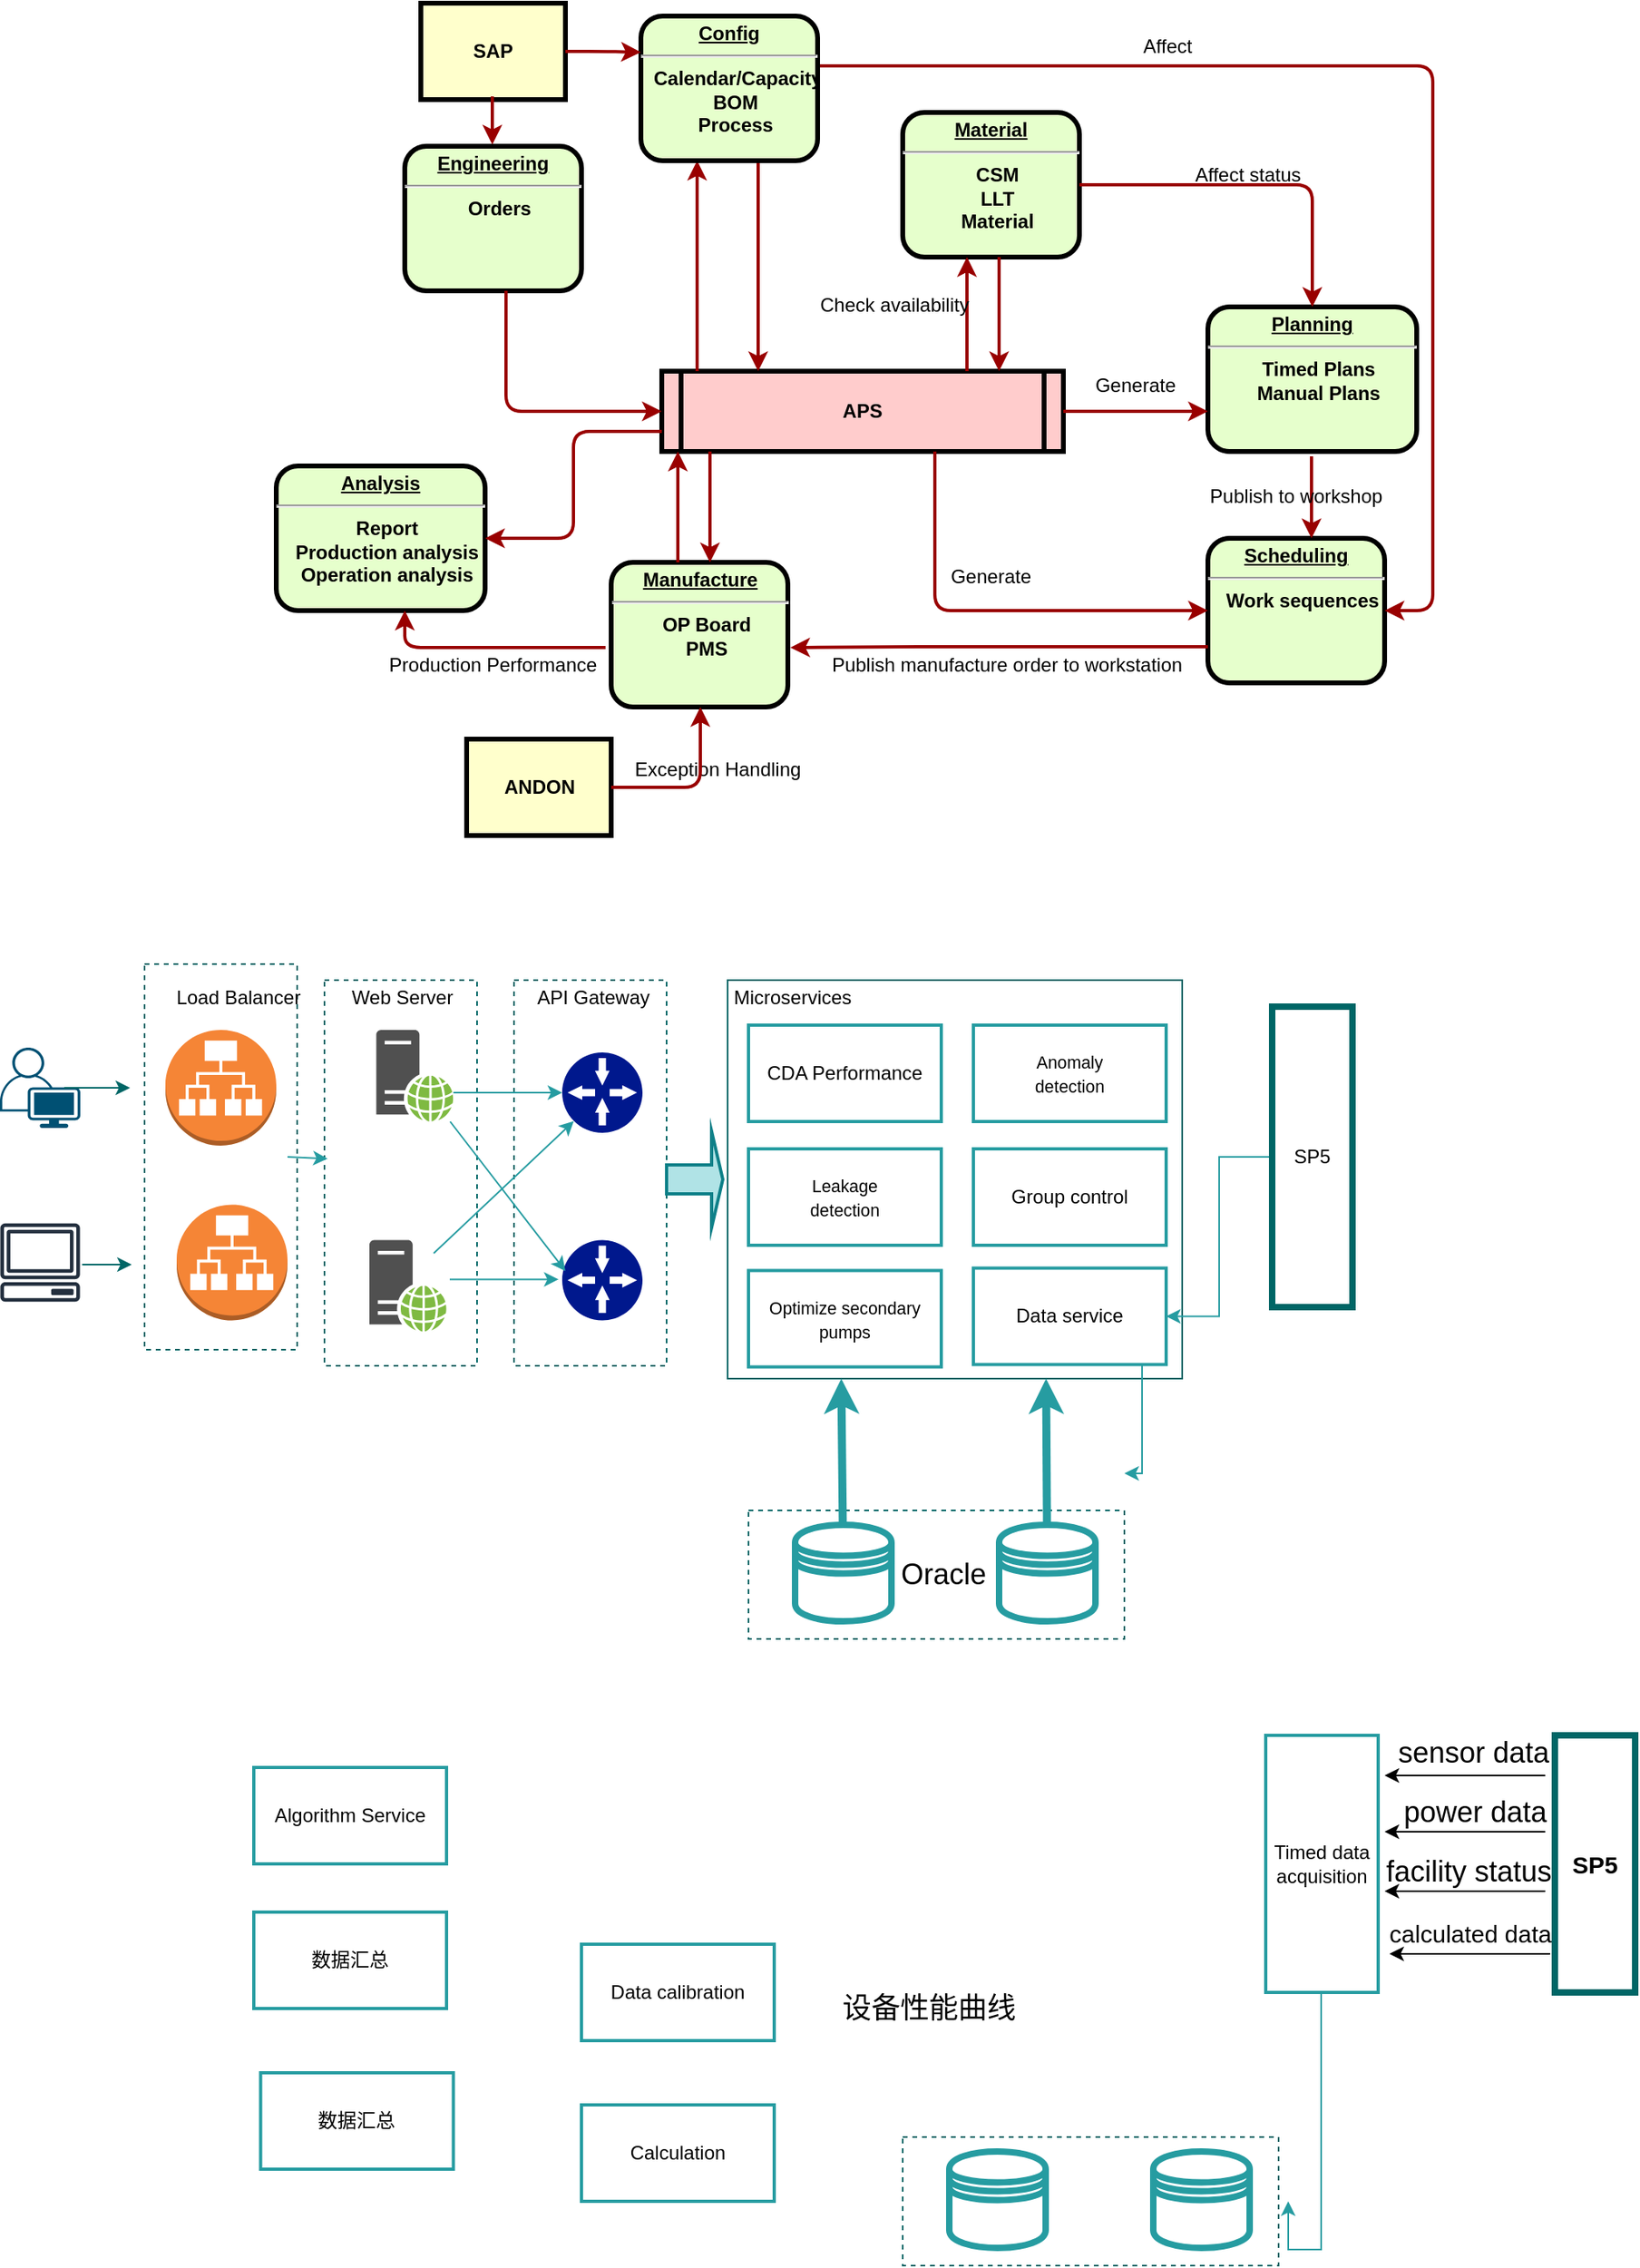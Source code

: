<mxfile version="14.9.3" type="github">
  <diagram name="Page-1" id="c7558073-3199-34d8-9f00-42111426c3f3">
    <mxGraphModel dx="2248" dy="762" grid="1" gridSize="10" guides="1" tooltips="1" connect="1" arrows="1" fold="1" page="1" pageScale="1" pageWidth="826" pageHeight="1169" background="none" math="0" shadow="0">
      <root>
        <mxCell id="0" />
        <mxCell id="1" parent="0" />
        <mxCell id="vb8WMJxoZB8xm9Eq9Js3-101" value="" style="rounded=0;whiteSpace=wrap;html=1;strokeWidth=1;strokeColor=#006666;dashed=1;" vertex="1" parent="1">
          <mxGeometry x="-102" y="760" width="95" height="240" as="geometry" />
        </mxCell>
        <mxCell id="5" value="APS" style="shape=process;whiteSpace=wrap;align=center;verticalAlign=middle;size=0.048;fontStyle=1;strokeWidth=3;fillColor=#FFCCCC" parent="1" vertex="1">
          <mxGeometry x="220" y="391" width="250" height="50" as="geometry" />
        </mxCell>
        <mxCell id="6" value="&lt;p style=&quot;margin: 0px ; margin-top: 4px ; text-align: center ; text-decoration: underline&quot;&gt;&lt;strong&gt;Engineering&lt;br&gt;&lt;/strong&gt;&lt;/p&gt;&lt;hr&gt;&lt;p style=&quot;margin: 0px ; margin-left: 8px&quot;&gt;Orders&lt;br&gt;&lt;/p&gt;" style="verticalAlign=middle;align=center;overflow=fill;fontSize=12;fontFamily=Helvetica;html=1;rounded=1;fontStyle=1;strokeWidth=3;fillColor=#E6FFCC" parent="1" vertex="1">
          <mxGeometry x="60" y="251" width="110" height="90" as="geometry" />
        </mxCell>
        <mxCell id="7" value="&lt;p style=&quot;margin: 0px ; margin-top: 4px ; text-align: center ; text-decoration: underline&quot;&gt;&lt;strong&gt;&lt;strong&gt;Planning&lt;/strong&gt;&lt;br&gt;&lt;/strong&gt;&lt;/p&gt;&lt;hr&gt;&lt;p style=&quot;margin: 0px ; margin-left: 8px&quot;&gt;Timed Plans&lt;br&gt;&lt;/p&gt;&lt;p style=&quot;margin: 0px ; margin-left: 8px&quot;&gt;Manual Plans&lt;br&gt;&lt;/p&gt;" style="verticalAlign=middle;align=center;overflow=fill;fontSize=12;fontFamily=Helvetica;html=1;rounded=1;fontStyle=1;strokeWidth=3;fillColor=#E6FFCC" parent="1" vertex="1">
          <mxGeometry x="560" y="351" width="130" height="90" as="geometry" />
        </mxCell>
        <mxCell id="8" value="&lt;p style=&quot;margin: 0px ; margin-top: 4px ; text-align: center ; text-decoration: underline&quot;&gt;&lt;strong&gt;Material&lt;br&gt;&lt;/strong&gt;&lt;/p&gt;&lt;hr&gt;&lt;p style=&quot;margin: 0px ; margin-left: 8px&quot;&gt;CSM&lt;/p&gt;&lt;p style=&quot;margin: 0px ; margin-left: 8px&quot;&gt;LLT&lt;/p&gt;&lt;p style=&quot;margin: 0px ; margin-left: 8px&quot;&gt;Material&lt;br&gt;&lt;/p&gt;" style="verticalAlign=middle;align=center;overflow=fill;fontSize=12;fontFamily=Helvetica;html=1;rounded=1;fontStyle=1;strokeWidth=3;fillColor=#E6FFCC" parent="1" vertex="1">
          <mxGeometry x="370" y="230" width="110" height="90" as="geometry" />
        </mxCell>
        <mxCell id="10" value="&lt;p style=&quot;margin: 0px ; margin-top: 4px ; text-align: center ; text-decoration: underline&quot;&gt;&lt;strong&gt;&lt;strong&gt;&lt;strong&gt;&lt;strong&gt;Manufacture&lt;/strong&gt;&lt;/strong&gt;&lt;/strong&gt;&lt;br&gt;&lt;/strong&gt;&lt;/p&gt;&lt;hr&gt;&lt;p style=&quot;margin: 0px ; margin-left: 8px&quot;&gt;OP Board&lt;br&gt;&lt;/p&gt;&lt;p style=&quot;margin: 0px ; margin-left: 8px&quot;&gt;PMS&lt;/p&gt;" style="verticalAlign=middle;align=center;overflow=fill;fontSize=12;fontFamily=Helvetica;html=1;rounded=1;fontStyle=1;strokeWidth=3;fillColor=#E6FFCC" parent="1" vertex="1">
          <mxGeometry x="188.5" y="510" width="110" height="90" as="geometry" />
        </mxCell>
        <mxCell id="13" value="ANDON" style="whiteSpace=wrap;align=center;verticalAlign=middle;fontStyle=1;strokeWidth=3;fillColor=#FFFFCC" parent="1" vertex="1">
          <mxGeometry x="98.5" y="620" width="90" height="60" as="geometry" />
        </mxCell>
        <mxCell id="11" value="&lt;p style=&quot;margin: 0px ; margin-top: 4px ; text-align: center ; text-decoration: underline&quot;&gt;&lt;strong&gt;Scheduling&lt;br&gt;&lt;/strong&gt;&lt;/p&gt;&lt;hr&gt;&lt;p style=&quot;margin: 0px ; margin-left: 8px&quot;&gt;Work sequences&lt;br&gt;&lt;/p&gt;&lt;p style=&quot;margin: 0px ; margin-left: 8px&quot;&gt;&lt;br&gt;&lt;/p&gt;" style="verticalAlign=middle;align=center;overflow=fill;fontSize=12;fontFamily=Helvetica;html=1;rounded=1;fontStyle=1;strokeWidth=3;fillColor=#E6FFCC" parent="1" vertex="1">
          <mxGeometry x="560" y="495" width="110" height="90" as="geometry" />
        </mxCell>
        <mxCell id="55" value="" style="edgeStyle=elbowEdgeStyle;elbow=horizontal;strokeColor=#990000;strokeWidth=2" parent="1" edge="1">
          <mxGeometry width="100" height="100" relative="1" as="geometry">
            <mxPoint x="242" y="391" as="sourcePoint" />
            <mxPoint x="242" y="260" as="targetPoint" />
            <Array as="points">
              <mxPoint x="242" y="370" />
            </Array>
          </mxGeometry>
        </mxCell>
        <mxCell id="56" value="" style="edgeStyle=elbowEdgeStyle;elbow=horizontal;strokeColor=#990000;strokeWidth=2" parent="1" source="2" target="5" edge="1">
          <mxGeometry width="100" height="100" relative="1" as="geometry">
            <mxPoint x="50" y="500" as="sourcePoint" />
            <mxPoint x="150" y="400" as="targetPoint" />
            <Array as="points">
              <mxPoint x="280" y="360" />
            </Array>
          </mxGeometry>
        </mxCell>
        <mxCell id="58" value="" style="edgeStyle=elbowEdgeStyle;elbow=horizontal;strokeColor=#990000;strokeWidth=2;entryX=0;entryY=0.5;entryDx=0;entryDy=0;exitX=0.573;exitY=1;exitDx=0;exitDy=0;exitPerimeter=0;" parent="1" source="6" target="5" edge="1">
          <mxGeometry width="100" height="100" relative="1" as="geometry">
            <mxPoint x="90" y="390" as="sourcePoint" />
            <mxPoint x="115" y="340" as="targetPoint" />
            <Array as="points">
              <mxPoint x="123" y="400" />
              <mxPoint x="115" y="390" />
            </Array>
          </mxGeometry>
        </mxCell>
        <mxCell id="72" value="" style="edgeStyle=elbowEdgeStyle;elbow=vertical;strokeColor=#990000;strokeWidth=2" parent="1" source="5" target="7" edge="1">
          <mxGeometry width="100" height="100" relative="1" as="geometry">
            <mxPoint x="500" y="500" as="sourcePoint" />
            <mxPoint x="600" y="400" as="targetPoint" />
            <Array as="points">
              <mxPoint x="650" y="410" />
            </Array>
          </mxGeometry>
        </mxCell>
        <mxCell id="74" value="Affect" style="text;spacingTop=-5;align=center" parent="1" vertex="1">
          <mxGeometry x="520" y="180.0" width="30" height="20" as="geometry" />
        </mxCell>
        <mxCell id="84" value="Exception Handling" style="text;spacingTop=-5;align=center" parent="1" vertex="1">
          <mxGeometry x="240.0" y="630.0" width="30" height="20" as="geometry" />
        </mxCell>
        <mxCell id="85" value="" style="edgeStyle=elbowEdgeStyle;elbow=horizontal;strokeColor=#990000;strokeWidth=2;entryX=0.5;entryY=1;entryDx=0;entryDy=0;exitX=1;exitY=0.5;exitDx=0;exitDy=0;" parent="1" source="13" target="10" edge="1">
          <mxGeometry width="100" height="100" relative="1" as="geometry">
            <mxPoint x="380" y="670" as="sourcePoint" />
            <mxPoint x="244" y="610" as="targetPoint" />
            <Array as="points">
              <mxPoint x="244" y="630" />
            </Array>
          </mxGeometry>
        </mxCell>
        <mxCell id="88" value="" style="edgeStyle=elbowEdgeStyle;elbow=horizontal;strokeColor=#990000;strokeWidth=2" parent="1" source="5" target="11" edge="1">
          <mxGeometry width="100" height="100" relative="1" as="geometry">
            <mxPoint x="50" y="500" as="sourcePoint" />
            <mxPoint x="380" y="570" as="targetPoint" />
            <Array as="points">
              <mxPoint x="390" y="470" />
            </Array>
          </mxGeometry>
        </mxCell>
        <mxCell id="89" value="" style="edgeStyle=elbowEdgeStyle;elbow=horizontal;strokeColor=#990000;strokeWidth=2;entryX=1;entryY=0.5;entryDx=0;entryDy=0;startArrow=none;exitX=0.991;exitY=0.344;exitDx=0;exitDy=0;exitPerimeter=0;" parent="1" source="2" target="11" edge="1">
          <mxGeometry width="100" height="100" relative="1" as="geometry">
            <mxPoint x="430" y="200" as="sourcePoint" />
            <mxPoint x="280" y="190" as="targetPoint" />
            <Array as="points">
              <mxPoint x="700" y="380" />
              <mxPoint x="410" y="200" />
              <mxPoint x="720" y="520" />
              <mxPoint x="590" y="220" />
              <mxPoint x="740" y="360" />
              <mxPoint x="450" y="210" />
              <mxPoint x="410" y="470" />
            </Array>
          </mxGeometry>
        </mxCell>
        <mxCell id="92" value="" style="edgeStyle=elbowEdgeStyle;elbow=horizontal;strokeColor=#990000;strokeWidth=2" parent="1" source="5" target="10" edge="1">
          <mxGeometry width="100" height="100" relative="1" as="geometry">
            <mxPoint x="30.0" y="500" as="sourcePoint" />
            <mxPoint x="130.0" y="400" as="targetPoint" />
            <Array as="points">
              <mxPoint x="250" y="470" />
            </Array>
          </mxGeometry>
        </mxCell>
        <mxCell id="93" value="" style="edgeStyle=elbowEdgeStyle;elbow=horizontal;strokeColor=#990000;strokeWidth=2" parent="1" source="10" target="5" edge="1">
          <mxGeometry width="100" height="100" relative="1" as="geometry">
            <mxPoint x="40" y="510" as="sourcePoint" />
            <mxPoint x="140" y="410" as="targetPoint" />
            <Array as="points">
              <mxPoint x="230" y="470" />
            </Array>
          </mxGeometry>
        </mxCell>
        <mxCell id="UGUOo5JPgVysu9CYfJco-96" value="" style="edgeStyle=elbowEdgeStyle;elbow=horizontal;strokeColor=#990000;strokeWidth=2" parent="1" edge="1">
          <mxGeometry width="100" height="100" relative="1" as="geometry">
            <mxPoint x="410" y="391" as="sourcePoint" />
            <mxPoint x="410" y="320" as="targetPoint" />
            <Array as="points">
              <mxPoint x="410" y="370" />
            </Array>
          </mxGeometry>
        </mxCell>
        <mxCell id="UGUOo5JPgVysu9CYfJco-97" value="" style="edgeStyle=elbowEdgeStyle;elbow=horizontal;strokeColor=#990000;strokeWidth=2" parent="1" edge="1">
          <mxGeometry width="100" height="100" relative="1" as="geometry">
            <mxPoint x="430" y="320" as="sourcePoint" />
            <mxPoint x="430" y="391" as="targetPoint" />
            <Array as="points">
              <mxPoint x="430" y="360" />
            </Array>
          </mxGeometry>
        </mxCell>
        <mxCell id="2" value="&lt;p style=&quot;margin: 0px ; margin-top: 4px ; text-align: center ; text-decoration: underline&quot;&gt;&lt;strong&gt;Config&lt;br&gt;&lt;/strong&gt;&lt;/p&gt;&lt;hr&gt;&lt;p style=&quot;margin: 0px ; margin-left: 8px&quot;&gt;Calendar/Capacity&lt;/p&gt;&lt;p style=&quot;margin: 0px ; margin-left: 8px&quot;&gt;BOM&lt;/p&gt;&lt;p style=&quot;margin: 0px ; margin-left: 8px&quot;&gt;Process&lt;br&gt;&lt;/p&gt;" style="verticalAlign=middle;align=center;overflow=fill;fontSize=12;fontFamily=Helvetica;html=1;rounded=1;fontStyle=1;strokeWidth=3;fillColor=#E6FFCC" parent="1" vertex="1">
          <mxGeometry x="207" y="170" width="110" height="90" as="geometry" />
        </mxCell>
        <mxCell id="UGUOo5JPgVysu9CYfJco-103" value="" style="edgeStyle=elbowEdgeStyle;elbow=horizontal;strokeColor=#990000;strokeWidth=2;exitX=0;exitY=0.75;exitDx=0;exitDy=0;" parent="1" source="11" edge="1">
          <mxGeometry width="100" height="100" relative="1" as="geometry">
            <mxPoint x="290" y="270" as="sourcePoint" />
            <mxPoint x="300" y="563" as="targetPoint" />
            <Array as="points">
              <mxPoint x="390" y="580" />
            </Array>
          </mxGeometry>
        </mxCell>
        <mxCell id="UGUOo5JPgVysu9CYfJco-104" value="&lt;p style=&quot;margin: 0px ; margin-top: 4px ; text-align: center ; text-decoration: underline&quot;&gt;&lt;strong&gt;&lt;strong&gt;&lt;strong&gt;&lt;strong&gt;Analysis&lt;/strong&gt;&lt;/strong&gt;&lt;/strong&gt;&lt;br&gt;&lt;/strong&gt;&lt;/p&gt;&lt;hr&gt;&lt;p style=&quot;margin: 0px ; margin-left: 8px&quot;&gt;Report&lt;br&gt;&lt;/p&gt;&lt;p style=&quot;margin: 0px ; margin-left: 8px&quot;&gt;Production analysis&lt;br&gt;&lt;/p&gt;&lt;p style=&quot;margin: 0px ; margin-left: 8px&quot;&gt;Operation analysis&lt;br&gt;&lt;/p&gt;" style="verticalAlign=middle;align=center;overflow=fill;fontSize=12;fontFamily=Helvetica;html=1;rounded=1;fontStyle=1;strokeWidth=3;fillColor=#E6FFCC" parent="1" vertex="1">
          <mxGeometry x="-20" y="450" width="130" height="90" as="geometry" />
        </mxCell>
        <mxCell id="UGUOo5JPgVysu9CYfJco-105" value="" style="edgeStyle=elbowEdgeStyle;elbow=horizontal;strokeColor=#990000;strokeWidth=2;exitX=0;exitY=0.75;exitDx=0;exitDy=0;entryX=1;entryY=0.5;entryDx=0;entryDy=0;" parent="1" source="5" target="UGUOo5JPgVysu9CYfJco-104" edge="1">
          <mxGeometry width="100" height="100" relative="1" as="geometry">
            <mxPoint x="230" y="430" as="sourcePoint" />
            <mxPoint x="125" y="350" as="targetPoint" />
            <Array as="points" />
          </mxGeometry>
        </mxCell>
        <mxCell id="UGUOo5JPgVysu9CYfJco-106" value="" style="edgeStyle=elbowEdgeStyle;elbow=horizontal;strokeColor=#990000;strokeWidth=2;exitX=-0.032;exitY=0.589;exitDx=0;exitDy=0;exitPerimeter=0;" parent="1" source="10" edge="1">
          <mxGeometry width="100" height="100" relative="1" as="geometry">
            <mxPoint x="230" y="438.5" as="sourcePoint" />
            <mxPoint x="60" y="540" as="targetPoint" />
            <Array as="points">
              <mxPoint x="60" y="580" />
            </Array>
          </mxGeometry>
        </mxCell>
        <mxCell id="UGUOo5JPgVysu9CYfJco-107" value="Production Performance" style="text;spacingTop=-5;align=center" parent="1" vertex="1">
          <mxGeometry x="100.0" y="565.0" width="30" height="20" as="geometry" />
        </mxCell>
        <mxCell id="UGUOo5JPgVysu9CYfJco-108" value="SAP" style="whiteSpace=wrap;align=center;verticalAlign=middle;fontStyle=1;strokeWidth=3;fillColor=#FFFFCC" parent="1" vertex="1">
          <mxGeometry x="70.0" y="162" width="90" height="60" as="geometry" />
        </mxCell>
        <mxCell id="UGUOo5JPgVysu9CYfJco-109" value="" style="edgeStyle=elbowEdgeStyle;elbow=horizontal;strokeColor=#990000;strokeWidth=2" parent="1" edge="1">
          <mxGeometry width="100" height="100" relative="1" as="geometry">
            <mxPoint x="114.5" y="220" as="sourcePoint" />
            <mxPoint x="115" y="250" as="targetPoint" />
            <Array as="points">
              <mxPoint x="114.5" y="320" />
            </Array>
          </mxGeometry>
        </mxCell>
        <mxCell id="UGUOo5JPgVysu9CYfJco-110" value="" style="edgeStyle=elbowEdgeStyle;elbow=horizontal;strokeColor=#990000;strokeWidth=2;exitX=1;exitY=0.5;exitDx=0;exitDy=0;entryX=0;entryY=0.25;entryDx=0;entryDy=0;" parent="1" source="UGUOo5JPgVysu9CYfJco-108" target="2" edge="1">
          <mxGeometry width="100" height="100" relative="1" as="geometry">
            <mxPoint x="420" y="401" as="sourcePoint" />
            <mxPoint x="420" y="330" as="targetPoint" />
            <Array as="points" />
          </mxGeometry>
        </mxCell>
        <mxCell id="UGUOo5JPgVysu9CYfJco-112" value="" style="edgeStyle=elbowEdgeStyle;elbow=horizontal;strokeColor=#990000;strokeWidth=2;" parent="1" edge="1">
          <mxGeometry width="100" height="100" relative="1" as="geometry">
            <mxPoint x="624.5" y="444" as="sourcePoint" />
            <mxPoint x="624.5" y="495" as="targetPoint" />
            <Array as="points">
              <mxPoint x="624.5" y="485" />
            </Array>
          </mxGeometry>
        </mxCell>
        <mxCell id="UGUOo5JPgVysu9CYfJco-114" value="" style="edgeStyle=elbowEdgeStyle;elbow=horizontal;strokeColor=#990000;strokeWidth=2;exitX=1;exitY=0.5;exitDx=0;exitDy=0;entryX=0.5;entryY=0;entryDx=0;entryDy=0;" parent="1" source="8" target="7" edge="1">
          <mxGeometry width="100" height="100" relative="1" as="geometry">
            <mxPoint x="570" y="270" as="sourcePoint" />
            <mxPoint x="570" y="341" as="targetPoint" />
            <Array as="points">
              <mxPoint x="625" y="310" />
            </Array>
          </mxGeometry>
        </mxCell>
        <mxCell id="UGUOo5JPgVysu9CYfJco-115" value="Affect status" style="text;spacingTop=-5;align=center" parent="1" vertex="1">
          <mxGeometry x="550" y="260" width="70" height="20" as="geometry" />
        </mxCell>
        <mxCell id="UGUOo5JPgVysu9CYfJco-117" value="Publish manufacture order to workstation" style="text;spacingTop=-5;align=center" parent="1" vertex="1">
          <mxGeometry x="400" y="565" width="70" height="20" as="geometry" />
        </mxCell>
        <mxCell id="UGUOo5JPgVysu9CYfJco-118" value="Generate" style="text;spacingTop=-5;align=center" parent="1" vertex="1">
          <mxGeometry x="480" y="391" width="70" height="20" as="geometry" />
        </mxCell>
        <mxCell id="UGUOo5JPgVysu9CYfJco-119" value="Generate" style="text;spacingTop=-5;align=center" parent="1" vertex="1">
          <mxGeometry x="390" y="510" width="70" height="20" as="geometry" />
        </mxCell>
        <mxCell id="UGUOo5JPgVysu9CYfJco-120" value="Publish to workshop" style="text;spacingTop=-5;align=center" parent="1" vertex="1">
          <mxGeometry x="580" y="460" width="70" height="20" as="geometry" />
        </mxCell>
        <mxCell id="UGUOo5JPgVysu9CYfJco-121" value="Check availability" style="text;spacingTop=-5;align=center" parent="1" vertex="1">
          <mxGeometry x="330" y="341" width="70" height="20" as="geometry" />
        </mxCell>
        <mxCell id="UGUOo5JPgVysu9CYfJco-175" value="" style="rounded=0;whiteSpace=wrap;html=1;strokeWidth=1;strokeColor=#006666;dashed=1;" parent="1" vertex="1">
          <mxGeometry x="274" y="1100" width="234" height="80" as="geometry" />
        </mxCell>
        <mxCell id="UGUOo5JPgVysu9CYfJco-176" value="" style="rounded=0;whiteSpace=wrap;html=1;strokeWidth=1;strokeColor=#006666;dashed=1;" parent="1" vertex="1">
          <mxGeometry x="10" y="770" width="95" height="240" as="geometry" />
        </mxCell>
        <mxCell id="UGUOo5JPgVysu9CYfJco-177" value="" style="rounded=0;whiteSpace=wrap;html=1;strokeWidth=1;strokeColor=#006666;dashed=1;" parent="1" vertex="1">
          <mxGeometry x="128" y="770" width="95" height="240" as="geometry" />
        </mxCell>
        <mxCell id="UGUOo5JPgVysu9CYfJco-178" value="" style="rounded=0;whiteSpace=wrap;html=1;strokeWidth=1;strokeColor=#006666;" parent="1" vertex="1">
          <mxGeometry x="261" y="770" width="283" height="248" as="geometry" />
        </mxCell>
        <mxCell id="UGUOo5JPgVysu9CYfJco-179" value="" style="outlineConnect=0;fontColor=#232F3E;gradientColor=none;fillColor=#232F3E;strokeColor=none;dashed=0;verticalLabelPosition=bottom;verticalAlign=top;align=center;html=1;fontSize=12;fontStyle=0;aspect=fixed;pointerEvents=1;shape=mxgraph.aws4.client;" parent="1" vertex="1">
          <mxGeometry x="-192" y="921.36" width="50" height="48.72" as="geometry" />
        </mxCell>
        <mxCell id="UGUOo5JPgVysu9CYfJco-180" value="" style="points=[[0.35,0,0],[0.98,0.51,0],[1,0.71,0],[0.67,1,0],[0,0.795,0],[0,0.65,0]];verticalLabelPosition=bottom;html=1;verticalAlign=top;aspect=fixed;align=center;pointerEvents=1;shape=mxgraph.cisco19.user;fillColor=#005073;strokeColor=none;" parent="1" vertex="1">
          <mxGeometry x="-192" y="812" width="50" height="50" as="geometry" />
        </mxCell>
        <mxCell id="UGUOo5JPgVysu9CYfJco-181" value="" style="shape=image;html=1;verticalAlign=top;verticalLabelPosition=bottom;labelBackgroundColor=#ffffff;imageAspect=0;aspect=fixed;image=https://cdn4.iconfinder.com/data/icons/logos-brands-5/24/nginx-128.png" parent="1" vertex="1">
          <mxGeometry x="38" y="1018" width="48" height="48" as="geometry" />
        </mxCell>
        <mxCell id="UGUOo5JPgVysu9CYfJco-182" value="" style="aspect=fixed;pointerEvents=1;shadow=0;dashed=0;html=1;strokeColor=none;labelPosition=center;verticalLabelPosition=bottom;verticalAlign=top;align=center;fillColor=#00188D;shape=mxgraph.mscae.enterprise.gateway" parent="1" vertex="1">
          <mxGeometry x="158" y="815" width="50" height="50" as="geometry" />
        </mxCell>
        <mxCell id="UGUOo5JPgVysu9CYfJco-183" value="" style="outlineConnect=0;dashed=0;verticalLabelPosition=bottom;verticalAlign=top;align=center;html=1;shape=mxgraph.aws3.application_load_balancer;fillColor=#F58536;gradientColor=none;" parent="1" vertex="1">
          <mxGeometry x="-89" y="801" width="69" height="72" as="geometry" />
        </mxCell>
        <mxCell id="UGUOo5JPgVysu9CYfJco-184" value="" style="pointerEvents=1;shadow=0;dashed=0;html=1;strokeColor=none;fillColor=#505050;labelPosition=center;verticalLabelPosition=bottom;verticalAlign=top;outlineConnect=0;align=center;shape=mxgraph.office.servers.web_server_green;" parent="1" vertex="1">
          <mxGeometry x="42.25" y="801" width="48" height="57" as="geometry" />
        </mxCell>
        <mxCell id="UGUOo5JPgVysu9CYfJco-185" value="" style="pointerEvents=1;shadow=0;dashed=0;html=1;strokeColor=none;fillColor=#505050;labelPosition=center;verticalLabelPosition=bottom;verticalAlign=top;outlineConnect=0;align=center;shape=mxgraph.office.servers.web_server_green;" parent="1" vertex="1">
          <mxGeometry x="38" y="931.72" width="48" height="57" as="geometry" />
        </mxCell>
        <mxCell id="UGUOo5JPgVysu9CYfJco-186" value="" style="endArrow=classic;html=1;strokeColor=#006666;" parent="1" edge="1">
          <mxGeometry width="50" height="50" relative="1" as="geometry">
            <mxPoint x="-152" y="837" as="sourcePoint" />
            <mxPoint x="-111" y="837" as="targetPoint" />
          </mxGeometry>
        </mxCell>
        <mxCell id="UGUOo5JPgVysu9CYfJco-187" value="" style="endArrow=classic;html=1;exitX=1.028;exitY=0.526;exitDx=0;exitDy=0;exitPerimeter=0;strokeColor=#006666;" parent="1" source="UGUOo5JPgVysu9CYfJco-179" edge="1">
          <mxGeometry width="50" height="50" relative="1" as="geometry">
            <mxPoint x="358" y="890" as="sourcePoint" />
            <mxPoint x="-110" y="947" as="targetPoint" />
          </mxGeometry>
        </mxCell>
        <mxCell id="UGUOo5JPgVysu9CYfJco-188" value="&lt;font style=&quot;font-size: 12px&quot;&gt;Load Balancer&lt;/font&gt;" style="text;html=1;resizable=0;autosize=1;align=center;verticalAlign=middle;points=[];fillColor=none;strokeColor=none;rounded=0;strokeWidth=4;" parent="1" vertex="1">
          <mxGeometry x="-89" y="771" width="90" height="20" as="geometry" />
        </mxCell>
        <mxCell id="UGUOo5JPgVysu9CYfJco-189" value="" style="endArrow=classic;html=1;exitX=1.02;exitY=1;exitDx=0;exitDy=0;exitPerimeter=0;strokeColor=#269CA1;entryX=0.021;entryY=0.463;entryDx=0;entryDy=0;entryPerimeter=0;" parent="1" target="UGUOo5JPgVysu9CYfJco-176" edge="1">
          <mxGeometry width="50" height="50" relative="1" as="geometry">
            <mxPoint x="-13" y="880" as="sourcePoint" />
            <mxPoint x="46" y="913.444" as="targetPoint" />
          </mxGeometry>
        </mxCell>
        <mxCell id="UGUOo5JPgVysu9CYfJco-191" value="Web Server" style="text;html=1;resizable=0;autosize=1;align=center;verticalAlign=middle;points=[];fillColor=none;strokeColor=none;rounded=0;strokeWidth=4;" parent="1" vertex="1">
          <mxGeometry x="18" y="771" width="80" height="20" as="geometry" />
        </mxCell>
        <mxCell id="UGUOo5JPgVysu9CYfJco-192" value="" style="aspect=fixed;pointerEvents=1;shadow=0;dashed=0;html=1;strokeColor=none;labelPosition=center;verticalLabelPosition=bottom;verticalAlign=top;align=center;fillColor=#00188D;shape=mxgraph.mscae.enterprise.gateway" parent="1" vertex="1">
          <mxGeometry x="158" y="931.72" width="50" height="50" as="geometry" />
        </mxCell>
        <mxCell id="UGUOo5JPgVysu9CYfJco-193" value="" style="endArrow=classic;html=1;exitX=1.02;exitY=1;exitDx=0;exitDy=0;exitPerimeter=0;entryX=0;entryY=0.5;entryDx=0;entryDy=0;entryPerimeter=0;strokeColor=#269CA1;" parent="1" target="UGUOo5JPgVysu9CYfJco-182" edge="1">
          <mxGeometry width="50" height="50" relative="1" as="geometry">
            <mxPoint x="90.25" y="840" as="sourcePoint" />
            <mxPoint x="145.5" y="804.793" as="targetPoint" />
          </mxGeometry>
        </mxCell>
        <mxCell id="UGUOo5JPgVysu9CYfJco-194" value="" style="endArrow=classic;html=1;entryX=0.04;entryY=0.386;entryDx=0;entryDy=0;entryPerimeter=0;strokeColor=#269CA1;" parent="1" source="UGUOo5JPgVysu9CYfJco-184" target="UGUOo5JPgVysu9CYfJco-192" edge="1">
          <mxGeometry width="50" height="50" relative="1" as="geometry">
            <mxPoint x="100.25" y="850" as="sourcePoint" />
            <mxPoint x="168" y="850" as="targetPoint" />
          </mxGeometry>
        </mxCell>
        <mxCell id="UGUOo5JPgVysu9CYfJco-195" value="" style="endArrow=classic;html=1;entryX=0.145;entryY=0.855;entryDx=0;entryDy=0;entryPerimeter=0;strokeColor=#269CA1;" parent="1" target="UGUOo5JPgVysu9CYfJco-182" edge="1">
          <mxGeometry width="50" height="50" relative="1" as="geometry">
            <mxPoint x="78" y="940" as="sourcePoint" />
            <mxPoint x="178" y="860" as="targetPoint" />
          </mxGeometry>
        </mxCell>
        <mxCell id="UGUOo5JPgVysu9CYfJco-196" value="" style="endArrow=classic;html=1;exitX=1.02;exitY=1;exitDx=0;exitDy=0;exitPerimeter=0;entryX=0;entryY=0.5;entryDx=0;entryDy=0;entryPerimeter=0;strokeColor=#269CA1;" parent="1" edge="1">
          <mxGeometry width="50" height="50" relative="1" as="geometry">
            <mxPoint x="88" y="956.22" as="sourcePoint" />
            <mxPoint x="155.75" y="956.22" as="targetPoint" />
          </mxGeometry>
        </mxCell>
        <mxCell id="UGUOo5JPgVysu9CYfJco-197" value="API Gateway" style="text;html=1;resizable=0;autosize=1;align=center;verticalAlign=middle;points=[];fillColor=none;strokeColor=none;rounded=0;strokeWidth=4;" parent="1" vertex="1">
          <mxGeometry x="136.5" y="771" width="80" height="20" as="geometry" />
        </mxCell>
        <mxCell id="UGUOo5JPgVysu9CYfJco-198" value="CDA Performance" style="rounded=0;whiteSpace=wrap;html=1;strokeWidth=2;strokeColor=#269CA1;" parent="1" vertex="1">
          <mxGeometry x="274" y="798" width="120" height="60" as="geometry" />
        </mxCell>
        <mxCell id="UGUOo5JPgVysu9CYfJco-199" value="&lt;font face=&quot;Helvetica&quot;&gt;&lt;span style=&quot;font-size: 8pt ; color: black&quot;&gt;Leakage&lt;br&gt;detection&lt;/span&gt;&lt;/font&gt;" style="rounded=0;whiteSpace=wrap;html=1;strokeWidth=2;strokeColor=#269CA1;" parent="1" vertex="1">
          <mxGeometry x="274" y="875" width="120" height="60" as="geometry" />
        </mxCell>
        <mxCell id="UGUOo5JPgVysu9CYfJco-200" value="&lt;span style=&quot;font-size: 8pt ; font-family: &amp;#34;arial&amp;#34;&quot;&gt;Optimize&lt;/span&gt;&lt;span style=&quot;font-size: 8pt ; font-family: &amp;#34;arial&amp;#34;&quot;&gt; secondary pumps&lt;/span&gt;" style="rounded=0;whiteSpace=wrap;html=1;strokeWidth=2;strokeColor=#269CA1;" parent="1" vertex="1">
          <mxGeometry x="274" y="950.72" width="120" height="60" as="geometry" />
        </mxCell>
        <mxCell id="UGUOo5JPgVysu9CYfJco-201" value="Group control" style="rounded=0;whiteSpace=wrap;html=1;strokeWidth=2;strokeColor=#269CA1;" parent="1" vertex="1">
          <mxGeometry x="414" y="875" width="120" height="60" as="geometry" />
        </mxCell>
        <mxCell id="UGUOo5JPgVysu9CYfJco-202" value="&lt;font face=&quot;Helvetica&quot;&gt;&lt;span style=&quot;font-size: 8pt ; color: black&quot;&gt;Anomaly&lt;br&gt;detection&lt;/span&gt;&lt;/font&gt;" style="rounded=0;whiteSpace=wrap;html=1;strokeWidth=2;strokeColor=#269CA1;" parent="1" vertex="1">
          <mxGeometry x="414" y="798" width="120" height="60" as="geometry" />
        </mxCell>
        <mxCell id="UGUOo5JPgVysu9CYfJco-203" value="" style="shape=datastore;whiteSpace=wrap;html=1;strokeWidth=4;strokeColor=#269CA1;" parent="1" vertex="1">
          <mxGeometry x="430" y="1109" width="60" height="60" as="geometry" />
        </mxCell>
        <mxCell id="UGUOo5JPgVysu9CYfJco-204" value="" style="shape=datastore;whiteSpace=wrap;html=1;strokeWidth=4;strokeColor=#269CA1;" parent="1" vertex="1">
          <mxGeometry x="303" y="1109" width="60" height="60" as="geometry" />
        </mxCell>
        <mxCell id="UGUOo5JPgVysu9CYfJco-205" value="Data service" style="rounded=0;whiteSpace=wrap;html=1;strokeWidth=2;strokeColor=#269CA1;" parent="1" vertex="1">
          <mxGeometry x="414" y="949.22" width="120" height="60" as="geometry" />
        </mxCell>
        <mxCell id="UGUOo5JPgVysu9CYfJco-206" style="edgeStyle=orthogonalEdgeStyle;rounded=0;orthogonalLoop=1;jettySize=auto;html=1;exitX=0;exitY=0.5;exitDx=0;exitDy=0;strokeWidth=1;strokeColor=#269CA1;" parent="1" source="UGUOo5JPgVysu9CYfJco-207" target="UGUOo5JPgVysu9CYfJco-205" edge="1">
          <mxGeometry relative="1" as="geometry" />
        </mxCell>
        <mxCell id="UGUOo5JPgVysu9CYfJco-207" value="SP5" style="rounded=0;whiteSpace=wrap;html=1;strokeWidth=4;strokeColor=#006666;" parent="1" vertex="1">
          <mxGeometry x="600" y="786.5" width="50" height="187" as="geometry" />
        </mxCell>
        <mxCell id="UGUOo5JPgVysu9CYfJco-208" value="" style="endArrow=classic;html=1;entryX=0.25;entryY=1;entryDx=0;entryDy=0;strokeColor=#269CA1;strokeWidth=5;" parent="1" source="UGUOo5JPgVysu9CYfJco-204" target="UGUOo5JPgVysu9CYfJco-178" edge="1">
          <mxGeometry width="50" height="50" relative="1" as="geometry">
            <mxPoint x="346.25" y="1090" as="sourcePoint" />
            <mxPoint x="414" y="1090" as="targetPoint" />
          </mxGeometry>
        </mxCell>
        <mxCell id="UGUOo5JPgVysu9CYfJco-209" value="" style="endArrow=classic;html=1;entryX=0.75;entryY=1;entryDx=0;entryDy=0;strokeColor=#269CA1;strokeWidth=5;" parent="1" source="UGUOo5JPgVysu9CYfJco-203" edge="1">
          <mxGeometry width="50" height="50" relative="1" as="geometry">
            <mxPoint x="328.44" y="1057" as="sourcePoint" />
            <mxPoint x="459.25" y="1018" as="targetPoint" />
          </mxGeometry>
        </mxCell>
        <mxCell id="UGUOo5JPgVysu9CYfJco-210" style="edgeStyle=orthogonalEdgeStyle;rounded=0;orthogonalLoop=1;jettySize=auto;html=1;strokeWidth=1;strokeColor=#269CA1;" parent="1" edge="1">
          <mxGeometry relative="1" as="geometry">
            <mxPoint x="519" y="1010" as="sourcePoint" />
            <mxPoint x="508" y="1077" as="targetPoint" />
            <Array as="points">
              <mxPoint x="519" y="1077" />
            </Array>
          </mxGeometry>
        </mxCell>
        <mxCell id="UGUOo5JPgVysu9CYfJco-211" value="Microservices" style="text;html=1;resizable=0;autosize=1;align=center;verticalAlign=middle;points=[];fillColor=none;strokeColor=none;rounded=0;strokeWidth=4;" parent="1" vertex="1">
          <mxGeometry x="256" y="771" width="90" height="20" as="geometry" />
        </mxCell>
        <mxCell id="UGUOo5JPgVysu9CYfJco-212" value="" style="shape=singleArrow;whiteSpace=wrap;html=1;strokeWidth=2;strokeColor=#0e8088;fillColor=#b0e3e6;" parent="1" vertex="1">
          <mxGeometry x="223" y="864" width="35" height="60" as="geometry" />
        </mxCell>
        <mxCell id="vb8WMJxoZB8xm9Eq9Js3-93" value="&lt;font style=&quot;font-size: 18px&quot;&gt;Oracle&lt;/font&gt;" style="text;html=1;resizable=0;autosize=1;align=center;verticalAlign=middle;points=[];fillColor=none;strokeColor=none;rounded=0;strokeWidth=4;" vertex="1" parent="1">
          <mxGeometry x="360" y="1130" width="70" height="20" as="geometry" />
        </mxCell>
        <mxCell id="vb8WMJxoZB8xm9Eq9Js3-96" value="&lt;font style=&quot;font-size: 15px&quot;&gt;&lt;b&gt;SP5&lt;/b&gt;&lt;/font&gt;" style="rounded=0;whiteSpace=wrap;html=1;strokeWidth=4;strokeColor=#006666;" vertex="1" parent="1">
          <mxGeometry x="776" y="1240" width="50" height="160" as="geometry" />
        </mxCell>
        <mxCell id="vb8WMJxoZB8xm9Eq9Js3-97" value="Timed data acquisition" style="rounded=0;whiteSpace=wrap;html=1;strokeWidth=2;strokeColor=#269CA1;" vertex="1" parent="1">
          <mxGeometry x="596" y="1240" width="70" height="160" as="geometry" />
        </mxCell>
        <mxCell id="vb8WMJxoZB8xm9Eq9Js3-98" value="&lt;span style=&quot;font-size: 18px&quot;&gt;sensor data&lt;/span&gt;" style="text;html=1;resizable=0;autosize=1;align=center;verticalAlign=middle;points=[];fillColor=none;strokeColor=none;rounded=0;strokeWidth=4;" vertex="1" parent="1">
          <mxGeometry x="670" y="1241" width="110" height="20" as="geometry" />
        </mxCell>
        <mxCell id="vb8WMJxoZB8xm9Eq9Js3-99" value="&lt;span style=&quot;font-size: 18px&quot;&gt;facility status&lt;/span&gt;" style="text;html=1;resizable=0;autosize=1;align=center;verticalAlign=middle;points=[];fillColor=none;strokeColor=none;rounded=0;strokeWidth=4;" vertex="1" parent="1">
          <mxGeometry x="662" y="1315" width="120" height="20" as="geometry" />
        </mxCell>
        <mxCell id="vb8WMJxoZB8xm9Eq9Js3-100" value="" style="outlineConnect=0;dashed=0;verticalLabelPosition=bottom;verticalAlign=top;align=center;html=1;shape=mxgraph.aws3.application_load_balancer;fillColor=#F58536;gradientColor=none;" vertex="1" parent="1">
          <mxGeometry x="-82" y="909.72" width="69" height="72" as="geometry" />
        </mxCell>
        <mxCell id="vb8WMJxoZB8xm9Eq9Js3-102" value="&lt;span style=&quot;font-size: 18px&quot;&gt;power data&lt;/span&gt;" style="text;html=1;resizable=0;autosize=1;align=center;verticalAlign=middle;points=[];fillColor=none;strokeColor=none;rounded=0;strokeWidth=4;" vertex="1" parent="1">
          <mxGeometry x="676" y="1278" width="100" height="20" as="geometry" />
        </mxCell>
        <mxCell id="vb8WMJxoZB8xm9Eq9Js3-103" value="Data calibration" style="rounded=0;whiteSpace=wrap;html=1;strokeWidth=2;strokeColor=#269CA1;" vertex="1" parent="1">
          <mxGeometry x="170" y="1370" width="120" height="60" as="geometry" />
        </mxCell>
        <mxCell id="vb8WMJxoZB8xm9Eq9Js3-104" value="Calculation" style="rounded=0;whiteSpace=wrap;html=1;strokeWidth=2;strokeColor=#269CA1;" vertex="1" parent="1">
          <mxGeometry x="170" y="1470" width="120" height="60" as="geometry" />
        </mxCell>
        <mxCell id="vb8WMJxoZB8xm9Eq9Js3-105" value="数据汇总" style="rounded=0;whiteSpace=wrap;html=1;strokeWidth=2;strokeColor=#269CA1;" vertex="1" parent="1">
          <mxGeometry x="-34" y="1350" width="120" height="60" as="geometry" />
        </mxCell>
        <mxCell id="vb8WMJxoZB8xm9Eq9Js3-106" value="Algorithm Service" style="rounded=0;whiteSpace=wrap;html=1;strokeWidth=2;strokeColor=#269CA1;" vertex="1" parent="1">
          <mxGeometry x="-34" y="1260" width="120" height="60" as="geometry" />
        </mxCell>
        <mxCell id="vb8WMJxoZB8xm9Eq9Js3-107" value="数据汇总" style="rounded=0;whiteSpace=wrap;html=1;strokeWidth=2;strokeColor=#269CA1;" vertex="1" parent="1">
          <mxGeometry x="-29.75" y="1450" width="120" height="60" as="geometry" />
        </mxCell>
        <mxCell id="vb8WMJxoZB8xm9Eq9Js3-110" value="&lt;span style=&quot;font-size: 18px&quot;&gt;设备性能曲线&lt;/span&gt;" style="text;html=1;resizable=0;autosize=1;align=center;verticalAlign=middle;points=[];fillColor=none;strokeColor=none;rounded=0;strokeWidth=4;" vertex="1" parent="1">
          <mxGeometry x="326" y="1400" width="120" height="20" as="geometry" />
        </mxCell>
        <mxCell id="vb8WMJxoZB8xm9Eq9Js3-113" value="" style="endArrow=classic;html=1;" edge="1" parent="1">
          <mxGeometry width="50" height="50" relative="1" as="geometry">
            <mxPoint x="770" y="1300" as="sourcePoint" />
            <mxPoint x="670" y="1300" as="targetPoint" />
          </mxGeometry>
        </mxCell>
        <mxCell id="vb8WMJxoZB8xm9Eq9Js3-114" value="" style="endArrow=classic;html=1;" edge="1" parent="1">
          <mxGeometry width="50" height="50" relative="1" as="geometry">
            <mxPoint x="770" y="1265" as="sourcePoint" />
            <mxPoint x="670" y="1265" as="targetPoint" />
          </mxGeometry>
        </mxCell>
        <mxCell id="vb8WMJxoZB8xm9Eq9Js3-115" value="" style="endArrow=classic;html=1;" edge="1" parent="1">
          <mxGeometry width="50" height="50" relative="1" as="geometry">
            <mxPoint x="770" y="1337" as="sourcePoint" />
            <mxPoint x="670" y="1337" as="targetPoint" />
          </mxGeometry>
        </mxCell>
        <mxCell id="vb8WMJxoZB8xm9Eq9Js3-116" value="" style="endArrow=classic;html=1;" edge="1" parent="1">
          <mxGeometry width="50" height="50" relative="1" as="geometry">
            <mxPoint x="773" y="1376" as="sourcePoint" />
            <mxPoint x="673" y="1376" as="targetPoint" />
          </mxGeometry>
        </mxCell>
        <mxCell id="vb8WMJxoZB8xm9Eq9Js3-117" value="&lt;font style=&quot;font-size: 15px&quot;&gt;calculated data&lt;/font&gt;" style="text;html=1;resizable=0;autosize=1;align=center;verticalAlign=middle;points=[];fillColor=none;strokeColor=none;rounded=0;strokeWidth=4;" vertex="1" parent="1">
          <mxGeometry x="663" y="1353" width="120" height="20" as="geometry" />
        </mxCell>
        <mxCell id="vb8WMJxoZB8xm9Eq9Js3-118" value="" style="rounded=0;whiteSpace=wrap;html=1;strokeWidth=1;strokeColor=#006666;dashed=1;" vertex="1" parent="1">
          <mxGeometry x="370" y="1490" width="234" height="80" as="geometry" />
        </mxCell>
        <mxCell id="vb8WMJxoZB8xm9Eq9Js3-119" value="" style="shape=datastore;whiteSpace=wrap;html=1;strokeWidth=4;strokeColor=#269CA1;" vertex="1" parent="1">
          <mxGeometry x="526" y="1499" width="60" height="60" as="geometry" />
        </mxCell>
        <mxCell id="vb8WMJxoZB8xm9Eq9Js3-120" value="" style="shape=datastore;whiteSpace=wrap;html=1;strokeWidth=4;strokeColor=#269CA1;" vertex="1" parent="1">
          <mxGeometry x="399" y="1499" width="60" height="60" as="geometry" />
        </mxCell>
        <mxCell id="vb8WMJxoZB8xm9Eq9Js3-121" style="edgeStyle=orthogonalEdgeStyle;rounded=0;orthogonalLoop=1;jettySize=auto;html=1;strokeWidth=1;strokeColor=#269CA1;" edge="1" parent="1">
          <mxGeometry relative="1" as="geometry">
            <mxPoint x="630.5" y="1400" as="sourcePoint" />
            <mxPoint x="610" y="1530" as="targetPoint" />
            <Array as="points">
              <mxPoint x="631" y="1560" />
            </Array>
          </mxGeometry>
        </mxCell>
      </root>
    </mxGraphModel>
  </diagram>
</mxfile>
